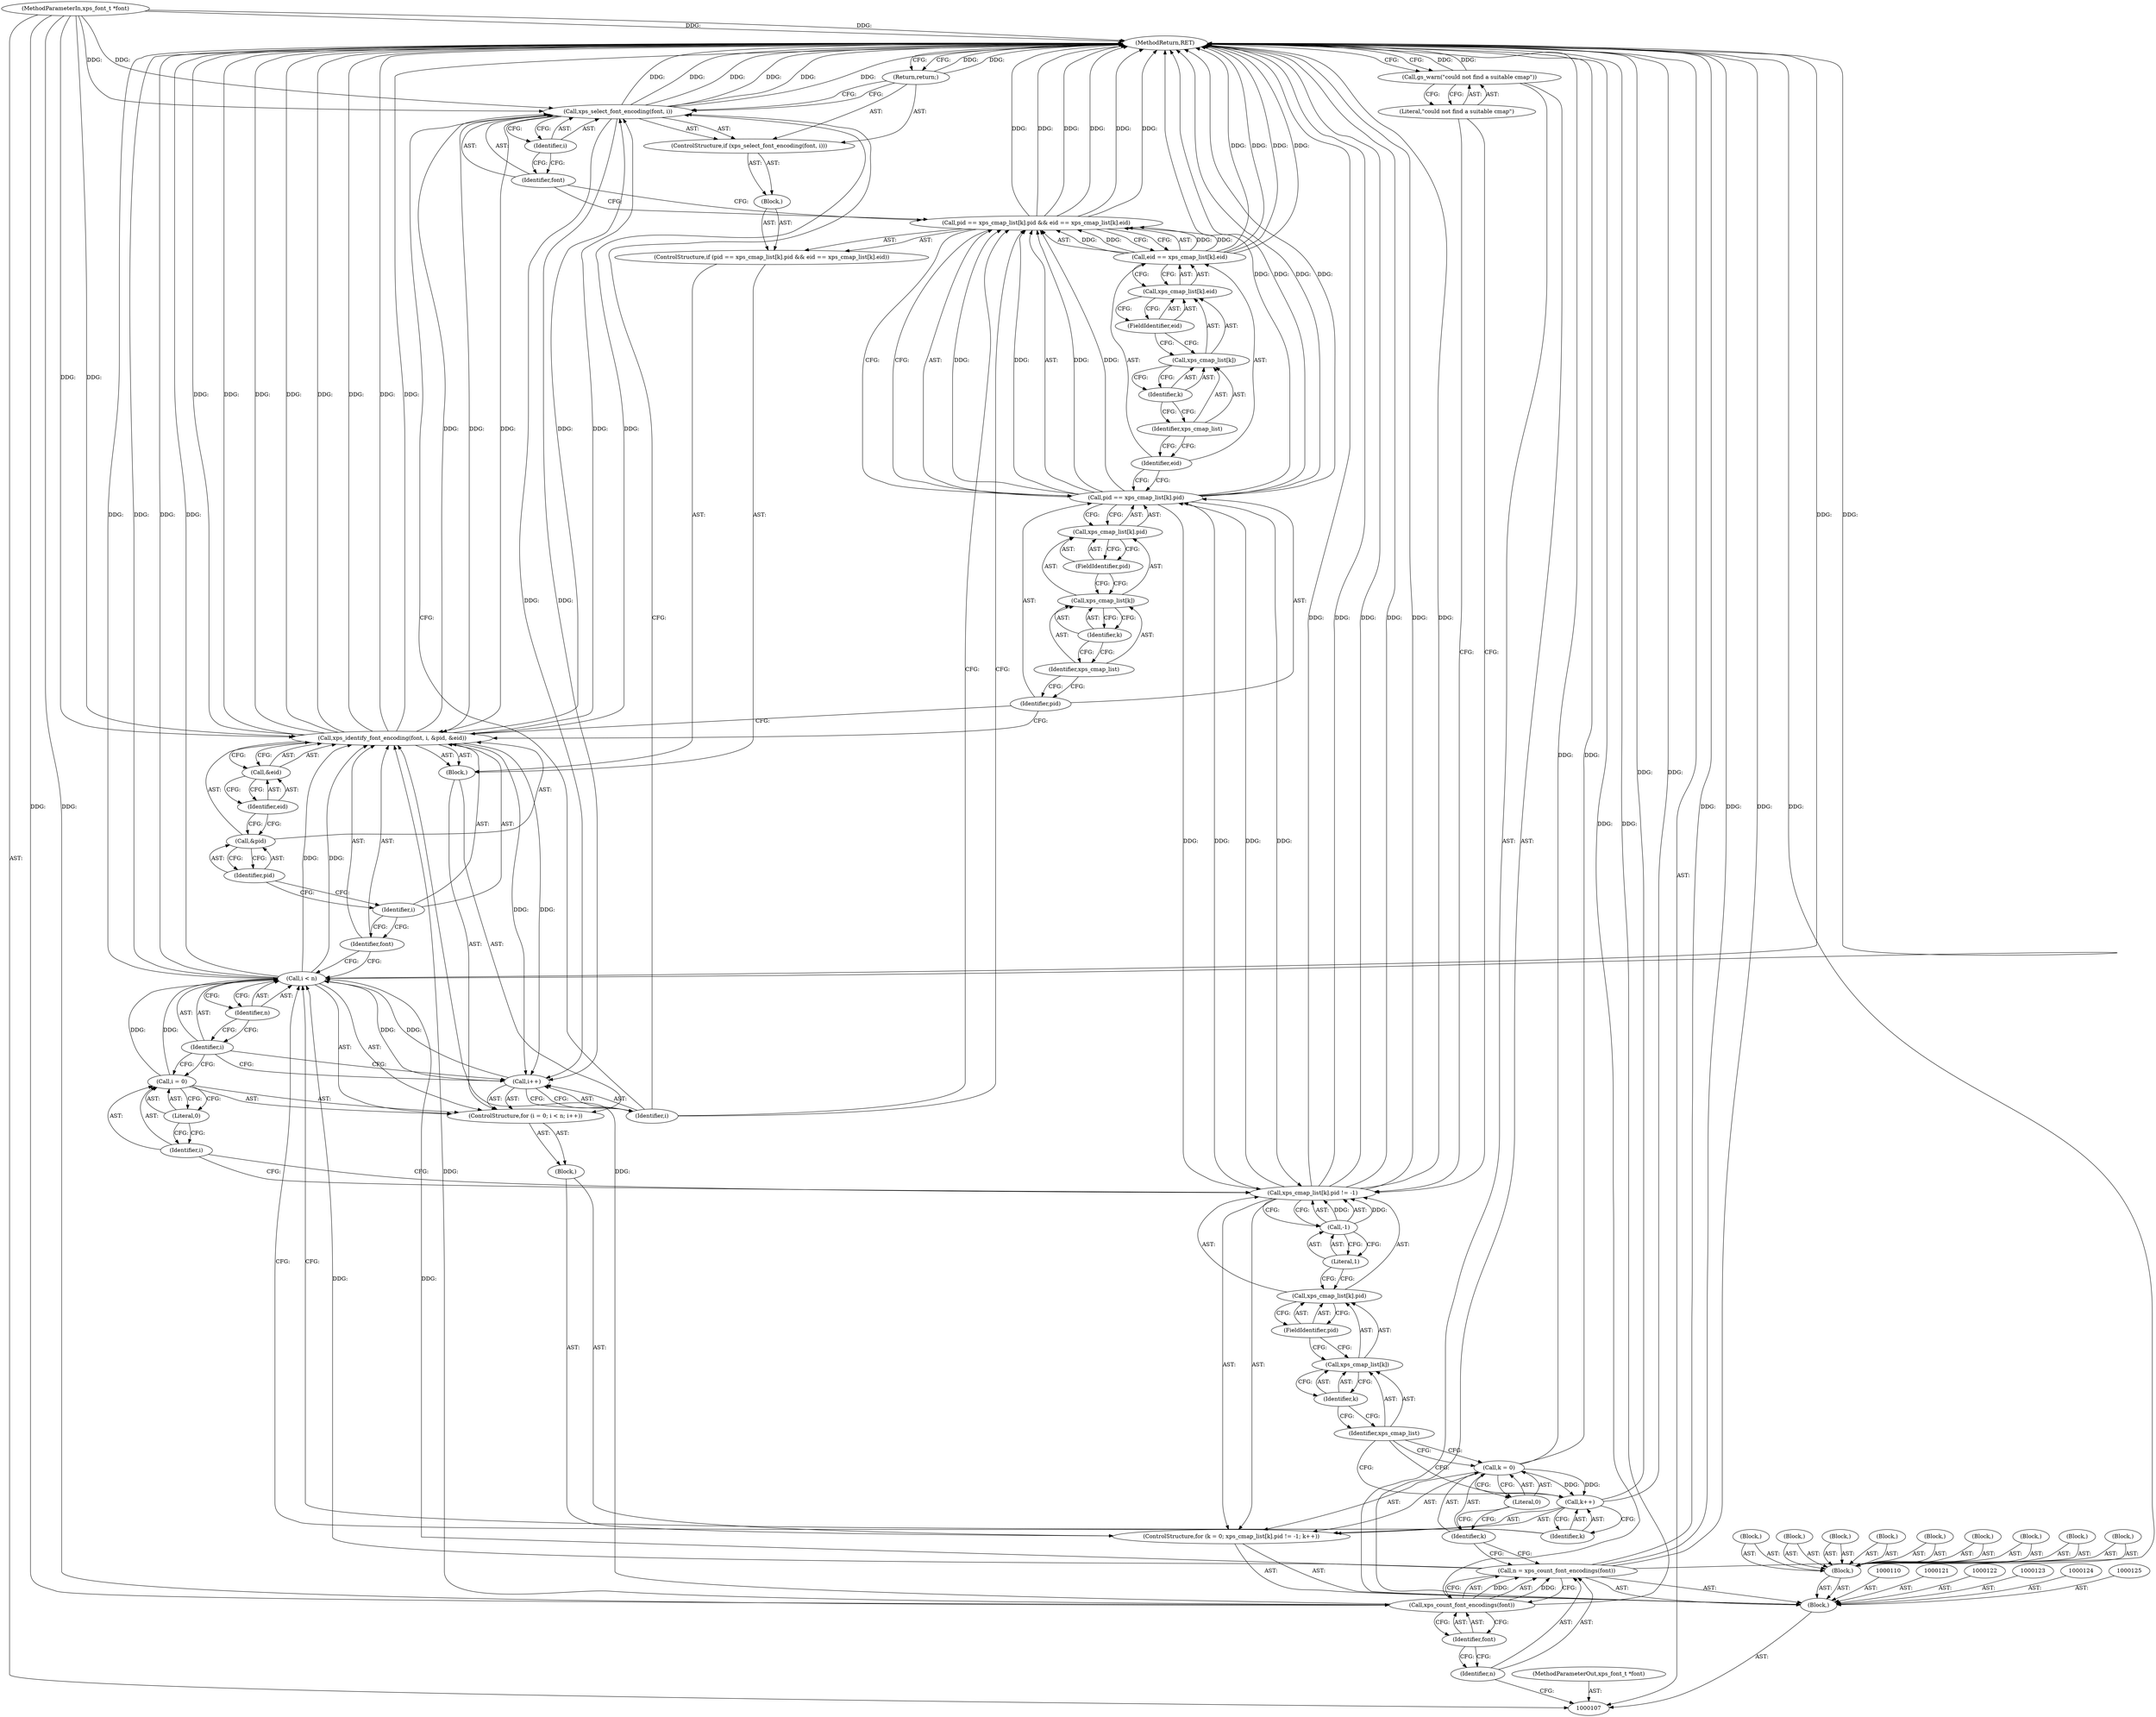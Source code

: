 digraph "0_ghostscript_3ee55637480d5e319a5de0481b01c3346855cbc9_0" {
"1000186" [label="(MethodReturn,RET)"];
"1000108" [label="(MethodParameterIn,xps_font_t *font)"];
"1000260" [label="(MethodParameterOut,xps_font_t *font)"];
"1000117" [label="(Block,)"];
"1000118" [label="(Block,)"];
"1000119" [label="(Block,)"];
"1000120" [label="(Block,)"];
"1000129" [label="(Identifier,font)"];
"1000126" [label="(Call,n = xps_count_font_encodings(font))"];
"1000127" [label="(Identifier,n)"];
"1000128" [label="(Call,xps_count_font_encodings(font))"];
"1000133" [label="(Literal,0)"];
"1000134" [label="(Call,xps_cmap_list[k].pid != -1)"];
"1000135" [label="(Call,xps_cmap_list[k].pid)"];
"1000136" [label="(Call,xps_cmap_list[k])"];
"1000137" [label="(Identifier,xps_cmap_list)"];
"1000138" [label="(Identifier,k)"];
"1000139" [label="(FieldIdentifier,pid)"];
"1000130" [label="(ControlStructure,for (k = 0; xps_cmap_list[k].pid != -1; k++))"];
"1000140" [label="(Call,-1)"];
"1000141" [label="(Literal,1)"];
"1000142" [label="(Call,k++)"];
"1000143" [label="(Identifier,k)"];
"1000131" [label="(Call,k = 0)"];
"1000132" [label="(Identifier,k)"];
"1000109" [label="(Block,)"];
"1000144" [label="(Block,)"];
"1000146" [label="(Call,i = 0)"];
"1000147" [label="(Identifier,i)"];
"1000148" [label="(Literal,0)"];
"1000149" [label="(Call,i < n)"];
"1000150" [label="(Identifier,i)"];
"1000151" [label="(Identifier,n)"];
"1000152" [label="(Call,i++)"];
"1000153" [label="(Identifier,i)"];
"1000145" [label="(ControlStructure,for (i = 0; i < n; i++))"];
"1000154" [label="(Block,)"];
"1000155" [label="(Call,xps_identify_font_encoding(font, i, &pid, &eid))"];
"1000156" [label="(Identifier,font)"];
"1000157" [label="(Identifier,i)"];
"1000158" [label="(Call,&pid)"];
"1000159" [label="(Identifier,pid)"];
"1000160" [label="(Call,&eid)"];
"1000161" [label="(Identifier,eid)"];
"1000162" [label="(ControlStructure,if (pid == xps_cmap_list[k].pid && eid == xps_cmap_list[k].eid))"];
"1000163" [label="(Call,pid == xps_cmap_list[k].pid && eid == xps_cmap_list[k].eid)"];
"1000164" [label="(Call,pid == xps_cmap_list[k].pid)"];
"1000165" [label="(Identifier,pid)"];
"1000166" [label="(Call,xps_cmap_list[k].pid)"];
"1000167" [label="(Call,xps_cmap_list[k])"];
"1000168" [label="(Identifier,xps_cmap_list)"];
"1000169" [label="(Identifier,k)"];
"1000170" [label="(FieldIdentifier,pid)"];
"1000171" [label="(Call,eid == xps_cmap_list[k].eid)"];
"1000172" [label="(Identifier,eid)"];
"1000173" [label="(Call,xps_cmap_list[k].eid)"];
"1000174" [label="(Call,xps_cmap_list[k])"];
"1000175" [label="(Identifier,xps_cmap_list)"];
"1000176" [label="(Identifier,k)"];
"1000177" [label="(FieldIdentifier,eid)"];
"1000178" [label="(Block,)"];
"1000179" [label="(ControlStructure,if (xps_select_font_encoding(font, i)))"];
"1000180" [label="(Call,xps_select_font_encoding(font, i))"];
"1000181" [label="(Identifier,font)"];
"1000182" [label="(Identifier,i)"];
"1000183" [label="(Return,return;)"];
"1000185" [label="(Literal,\"could not find a suitable cmap\")"];
"1000184" [label="(Call,gs_warn(\"could not find a suitable cmap\"))"];
"1000111" [label="(Block,)"];
"1000112" [label="(Block,)"];
"1000113" [label="(Block,)"];
"1000114" [label="(Block,)"];
"1000115" [label="(Block,)"];
"1000116" [label="(Block,)"];
"1000186" -> "1000107"  [label="AST: "];
"1000186" -> "1000183"  [label="CFG: "];
"1000186" -> "1000184"  [label="CFG: "];
"1000183" -> "1000186"  [label="DDG: "];
"1000180" -> "1000186"  [label="DDG: "];
"1000180" -> "1000186"  [label="DDG: "];
"1000180" -> "1000186"  [label="DDG: "];
"1000108" -> "1000186"  [label="DDG: "];
"1000149" -> "1000186"  [label="DDG: "];
"1000149" -> "1000186"  [label="DDG: "];
"1000149" -> "1000186"  [label="DDG: "];
"1000155" -> "1000186"  [label="DDG: "];
"1000155" -> "1000186"  [label="DDG: "];
"1000155" -> "1000186"  [label="DDG: "];
"1000155" -> "1000186"  [label="DDG: "];
"1000131" -> "1000186"  [label="DDG: "];
"1000126" -> "1000186"  [label="DDG: "];
"1000126" -> "1000186"  [label="DDG: "];
"1000163" -> "1000186"  [label="DDG: "];
"1000163" -> "1000186"  [label="DDG: "];
"1000163" -> "1000186"  [label="DDG: "];
"1000171" -> "1000186"  [label="DDG: "];
"1000171" -> "1000186"  [label="DDG: "];
"1000164" -> "1000186"  [label="DDG: "];
"1000164" -> "1000186"  [label="DDG: "];
"1000134" -> "1000186"  [label="DDG: "];
"1000134" -> "1000186"  [label="DDG: "];
"1000134" -> "1000186"  [label="DDG: "];
"1000184" -> "1000186"  [label="DDG: "];
"1000128" -> "1000186"  [label="DDG: "];
"1000142" -> "1000186"  [label="DDG: "];
"1000108" -> "1000107"  [label="AST: "];
"1000108" -> "1000186"  [label="DDG: "];
"1000108" -> "1000128"  [label="DDG: "];
"1000108" -> "1000155"  [label="DDG: "];
"1000108" -> "1000180"  [label="DDG: "];
"1000260" -> "1000107"  [label="AST: "];
"1000117" -> "1000111"  [label="AST: "];
"1000118" -> "1000111"  [label="AST: "];
"1000119" -> "1000111"  [label="AST: "];
"1000120" -> "1000111"  [label="AST: "];
"1000129" -> "1000128"  [label="AST: "];
"1000129" -> "1000127"  [label="CFG: "];
"1000128" -> "1000129"  [label="CFG: "];
"1000126" -> "1000109"  [label="AST: "];
"1000126" -> "1000128"  [label="CFG: "];
"1000127" -> "1000126"  [label="AST: "];
"1000128" -> "1000126"  [label="AST: "];
"1000132" -> "1000126"  [label="CFG: "];
"1000126" -> "1000186"  [label="DDG: "];
"1000126" -> "1000186"  [label="DDG: "];
"1000128" -> "1000126"  [label="DDG: "];
"1000126" -> "1000149"  [label="DDG: "];
"1000127" -> "1000126"  [label="AST: "];
"1000127" -> "1000107"  [label="CFG: "];
"1000129" -> "1000127"  [label="CFG: "];
"1000128" -> "1000126"  [label="AST: "];
"1000128" -> "1000129"  [label="CFG: "];
"1000129" -> "1000128"  [label="AST: "];
"1000126" -> "1000128"  [label="CFG: "];
"1000128" -> "1000186"  [label="DDG: "];
"1000128" -> "1000126"  [label="DDG: "];
"1000108" -> "1000128"  [label="DDG: "];
"1000128" -> "1000155"  [label="DDG: "];
"1000133" -> "1000131"  [label="AST: "];
"1000133" -> "1000132"  [label="CFG: "];
"1000131" -> "1000133"  [label="CFG: "];
"1000134" -> "1000130"  [label="AST: "];
"1000134" -> "1000140"  [label="CFG: "];
"1000135" -> "1000134"  [label="AST: "];
"1000140" -> "1000134"  [label="AST: "];
"1000147" -> "1000134"  [label="CFG: "];
"1000185" -> "1000134"  [label="CFG: "];
"1000134" -> "1000186"  [label="DDG: "];
"1000134" -> "1000186"  [label="DDG: "];
"1000134" -> "1000186"  [label="DDG: "];
"1000164" -> "1000134"  [label="DDG: "];
"1000140" -> "1000134"  [label="DDG: "];
"1000134" -> "1000164"  [label="DDG: "];
"1000135" -> "1000134"  [label="AST: "];
"1000135" -> "1000139"  [label="CFG: "];
"1000136" -> "1000135"  [label="AST: "];
"1000139" -> "1000135"  [label="AST: "];
"1000141" -> "1000135"  [label="CFG: "];
"1000136" -> "1000135"  [label="AST: "];
"1000136" -> "1000138"  [label="CFG: "];
"1000137" -> "1000136"  [label="AST: "];
"1000138" -> "1000136"  [label="AST: "];
"1000139" -> "1000136"  [label="CFG: "];
"1000137" -> "1000136"  [label="AST: "];
"1000137" -> "1000131"  [label="CFG: "];
"1000137" -> "1000142"  [label="CFG: "];
"1000138" -> "1000137"  [label="CFG: "];
"1000138" -> "1000136"  [label="AST: "];
"1000138" -> "1000137"  [label="CFG: "];
"1000136" -> "1000138"  [label="CFG: "];
"1000139" -> "1000135"  [label="AST: "];
"1000139" -> "1000136"  [label="CFG: "];
"1000135" -> "1000139"  [label="CFG: "];
"1000130" -> "1000109"  [label="AST: "];
"1000131" -> "1000130"  [label="AST: "];
"1000134" -> "1000130"  [label="AST: "];
"1000142" -> "1000130"  [label="AST: "];
"1000144" -> "1000130"  [label="AST: "];
"1000140" -> "1000134"  [label="AST: "];
"1000140" -> "1000141"  [label="CFG: "];
"1000141" -> "1000140"  [label="AST: "];
"1000134" -> "1000140"  [label="CFG: "];
"1000140" -> "1000134"  [label="DDG: "];
"1000141" -> "1000140"  [label="AST: "];
"1000141" -> "1000135"  [label="CFG: "];
"1000140" -> "1000141"  [label="CFG: "];
"1000142" -> "1000130"  [label="AST: "];
"1000142" -> "1000143"  [label="CFG: "];
"1000143" -> "1000142"  [label="AST: "];
"1000137" -> "1000142"  [label="CFG: "];
"1000142" -> "1000186"  [label="DDG: "];
"1000131" -> "1000142"  [label="DDG: "];
"1000143" -> "1000142"  [label="AST: "];
"1000143" -> "1000149"  [label="CFG: "];
"1000142" -> "1000143"  [label="CFG: "];
"1000131" -> "1000130"  [label="AST: "];
"1000131" -> "1000133"  [label="CFG: "];
"1000132" -> "1000131"  [label="AST: "];
"1000133" -> "1000131"  [label="AST: "];
"1000137" -> "1000131"  [label="CFG: "];
"1000131" -> "1000186"  [label="DDG: "];
"1000131" -> "1000142"  [label="DDG: "];
"1000132" -> "1000131"  [label="AST: "];
"1000132" -> "1000126"  [label="CFG: "];
"1000133" -> "1000132"  [label="CFG: "];
"1000109" -> "1000107"  [label="AST: "];
"1000110" -> "1000109"  [label="AST: "];
"1000111" -> "1000109"  [label="AST: "];
"1000121" -> "1000109"  [label="AST: "];
"1000122" -> "1000109"  [label="AST: "];
"1000123" -> "1000109"  [label="AST: "];
"1000124" -> "1000109"  [label="AST: "];
"1000125" -> "1000109"  [label="AST: "];
"1000126" -> "1000109"  [label="AST: "];
"1000130" -> "1000109"  [label="AST: "];
"1000184" -> "1000109"  [label="AST: "];
"1000144" -> "1000130"  [label="AST: "];
"1000145" -> "1000144"  [label="AST: "];
"1000146" -> "1000145"  [label="AST: "];
"1000146" -> "1000148"  [label="CFG: "];
"1000147" -> "1000146"  [label="AST: "];
"1000148" -> "1000146"  [label="AST: "];
"1000150" -> "1000146"  [label="CFG: "];
"1000146" -> "1000149"  [label="DDG: "];
"1000147" -> "1000146"  [label="AST: "];
"1000147" -> "1000134"  [label="CFG: "];
"1000148" -> "1000147"  [label="CFG: "];
"1000148" -> "1000146"  [label="AST: "];
"1000148" -> "1000147"  [label="CFG: "];
"1000146" -> "1000148"  [label="CFG: "];
"1000149" -> "1000145"  [label="AST: "];
"1000149" -> "1000151"  [label="CFG: "];
"1000150" -> "1000149"  [label="AST: "];
"1000151" -> "1000149"  [label="AST: "];
"1000156" -> "1000149"  [label="CFG: "];
"1000143" -> "1000149"  [label="CFG: "];
"1000149" -> "1000186"  [label="DDG: "];
"1000149" -> "1000186"  [label="DDG: "];
"1000149" -> "1000186"  [label="DDG: "];
"1000152" -> "1000149"  [label="DDG: "];
"1000146" -> "1000149"  [label="DDG: "];
"1000126" -> "1000149"  [label="DDG: "];
"1000149" -> "1000155"  [label="DDG: "];
"1000150" -> "1000149"  [label="AST: "];
"1000150" -> "1000146"  [label="CFG: "];
"1000150" -> "1000152"  [label="CFG: "];
"1000151" -> "1000150"  [label="CFG: "];
"1000151" -> "1000149"  [label="AST: "];
"1000151" -> "1000150"  [label="CFG: "];
"1000149" -> "1000151"  [label="CFG: "];
"1000152" -> "1000145"  [label="AST: "];
"1000152" -> "1000153"  [label="CFG: "];
"1000153" -> "1000152"  [label="AST: "];
"1000150" -> "1000152"  [label="CFG: "];
"1000152" -> "1000149"  [label="DDG: "];
"1000180" -> "1000152"  [label="DDG: "];
"1000155" -> "1000152"  [label="DDG: "];
"1000153" -> "1000152"  [label="AST: "];
"1000153" -> "1000180"  [label="CFG: "];
"1000153" -> "1000163"  [label="CFG: "];
"1000152" -> "1000153"  [label="CFG: "];
"1000145" -> "1000144"  [label="AST: "];
"1000146" -> "1000145"  [label="AST: "];
"1000149" -> "1000145"  [label="AST: "];
"1000152" -> "1000145"  [label="AST: "];
"1000154" -> "1000145"  [label="AST: "];
"1000154" -> "1000145"  [label="AST: "];
"1000155" -> "1000154"  [label="AST: "];
"1000162" -> "1000154"  [label="AST: "];
"1000155" -> "1000154"  [label="AST: "];
"1000155" -> "1000160"  [label="CFG: "];
"1000156" -> "1000155"  [label="AST: "];
"1000157" -> "1000155"  [label="AST: "];
"1000158" -> "1000155"  [label="AST: "];
"1000160" -> "1000155"  [label="AST: "];
"1000165" -> "1000155"  [label="CFG: "];
"1000155" -> "1000186"  [label="DDG: "];
"1000155" -> "1000186"  [label="DDG: "];
"1000155" -> "1000186"  [label="DDG: "];
"1000155" -> "1000186"  [label="DDG: "];
"1000155" -> "1000152"  [label="DDG: "];
"1000128" -> "1000155"  [label="DDG: "];
"1000180" -> "1000155"  [label="DDG: "];
"1000108" -> "1000155"  [label="DDG: "];
"1000149" -> "1000155"  [label="DDG: "];
"1000155" -> "1000180"  [label="DDG: "];
"1000155" -> "1000180"  [label="DDG: "];
"1000156" -> "1000155"  [label="AST: "];
"1000156" -> "1000149"  [label="CFG: "];
"1000157" -> "1000156"  [label="CFG: "];
"1000157" -> "1000155"  [label="AST: "];
"1000157" -> "1000156"  [label="CFG: "];
"1000159" -> "1000157"  [label="CFG: "];
"1000158" -> "1000155"  [label="AST: "];
"1000158" -> "1000159"  [label="CFG: "];
"1000159" -> "1000158"  [label="AST: "];
"1000161" -> "1000158"  [label="CFG: "];
"1000159" -> "1000158"  [label="AST: "];
"1000159" -> "1000157"  [label="CFG: "];
"1000158" -> "1000159"  [label="CFG: "];
"1000160" -> "1000155"  [label="AST: "];
"1000160" -> "1000161"  [label="CFG: "];
"1000161" -> "1000160"  [label="AST: "];
"1000155" -> "1000160"  [label="CFG: "];
"1000161" -> "1000160"  [label="AST: "];
"1000161" -> "1000158"  [label="CFG: "];
"1000160" -> "1000161"  [label="CFG: "];
"1000162" -> "1000154"  [label="AST: "];
"1000163" -> "1000162"  [label="AST: "];
"1000178" -> "1000162"  [label="AST: "];
"1000163" -> "1000162"  [label="AST: "];
"1000163" -> "1000164"  [label="CFG: "];
"1000163" -> "1000171"  [label="CFG: "];
"1000164" -> "1000163"  [label="AST: "];
"1000171" -> "1000163"  [label="AST: "];
"1000181" -> "1000163"  [label="CFG: "];
"1000153" -> "1000163"  [label="CFG: "];
"1000163" -> "1000186"  [label="DDG: "];
"1000163" -> "1000186"  [label="DDG: "];
"1000163" -> "1000186"  [label="DDG: "];
"1000164" -> "1000163"  [label="DDG: "];
"1000164" -> "1000163"  [label="DDG: "];
"1000171" -> "1000163"  [label="DDG: "];
"1000171" -> "1000163"  [label="DDG: "];
"1000164" -> "1000163"  [label="AST: "];
"1000164" -> "1000166"  [label="CFG: "];
"1000165" -> "1000164"  [label="AST: "];
"1000166" -> "1000164"  [label="AST: "];
"1000172" -> "1000164"  [label="CFG: "];
"1000163" -> "1000164"  [label="CFG: "];
"1000164" -> "1000186"  [label="DDG: "];
"1000164" -> "1000186"  [label="DDG: "];
"1000164" -> "1000134"  [label="DDG: "];
"1000164" -> "1000163"  [label="DDG: "];
"1000164" -> "1000163"  [label="DDG: "];
"1000134" -> "1000164"  [label="DDG: "];
"1000165" -> "1000164"  [label="AST: "];
"1000165" -> "1000155"  [label="CFG: "];
"1000168" -> "1000165"  [label="CFG: "];
"1000166" -> "1000164"  [label="AST: "];
"1000166" -> "1000170"  [label="CFG: "];
"1000167" -> "1000166"  [label="AST: "];
"1000170" -> "1000166"  [label="AST: "];
"1000164" -> "1000166"  [label="CFG: "];
"1000167" -> "1000166"  [label="AST: "];
"1000167" -> "1000169"  [label="CFG: "];
"1000168" -> "1000167"  [label="AST: "];
"1000169" -> "1000167"  [label="AST: "];
"1000170" -> "1000167"  [label="CFG: "];
"1000168" -> "1000167"  [label="AST: "];
"1000168" -> "1000165"  [label="CFG: "];
"1000169" -> "1000168"  [label="CFG: "];
"1000169" -> "1000167"  [label="AST: "];
"1000169" -> "1000168"  [label="CFG: "];
"1000167" -> "1000169"  [label="CFG: "];
"1000170" -> "1000166"  [label="AST: "];
"1000170" -> "1000167"  [label="CFG: "];
"1000166" -> "1000170"  [label="CFG: "];
"1000171" -> "1000163"  [label="AST: "];
"1000171" -> "1000173"  [label="CFG: "];
"1000172" -> "1000171"  [label="AST: "];
"1000173" -> "1000171"  [label="AST: "];
"1000163" -> "1000171"  [label="CFG: "];
"1000171" -> "1000186"  [label="DDG: "];
"1000171" -> "1000186"  [label="DDG: "];
"1000171" -> "1000163"  [label="DDG: "];
"1000171" -> "1000163"  [label="DDG: "];
"1000172" -> "1000171"  [label="AST: "];
"1000172" -> "1000164"  [label="CFG: "];
"1000175" -> "1000172"  [label="CFG: "];
"1000173" -> "1000171"  [label="AST: "];
"1000173" -> "1000177"  [label="CFG: "];
"1000174" -> "1000173"  [label="AST: "];
"1000177" -> "1000173"  [label="AST: "];
"1000171" -> "1000173"  [label="CFG: "];
"1000174" -> "1000173"  [label="AST: "];
"1000174" -> "1000176"  [label="CFG: "];
"1000175" -> "1000174"  [label="AST: "];
"1000176" -> "1000174"  [label="AST: "];
"1000177" -> "1000174"  [label="CFG: "];
"1000175" -> "1000174"  [label="AST: "];
"1000175" -> "1000172"  [label="CFG: "];
"1000176" -> "1000175"  [label="CFG: "];
"1000176" -> "1000174"  [label="AST: "];
"1000176" -> "1000175"  [label="CFG: "];
"1000174" -> "1000176"  [label="CFG: "];
"1000177" -> "1000173"  [label="AST: "];
"1000177" -> "1000174"  [label="CFG: "];
"1000173" -> "1000177"  [label="CFG: "];
"1000178" -> "1000162"  [label="AST: "];
"1000179" -> "1000178"  [label="AST: "];
"1000179" -> "1000178"  [label="AST: "];
"1000180" -> "1000179"  [label="AST: "];
"1000183" -> "1000179"  [label="AST: "];
"1000180" -> "1000179"  [label="AST: "];
"1000180" -> "1000182"  [label="CFG: "];
"1000181" -> "1000180"  [label="AST: "];
"1000182" -> "1000180"  [label="AST: "];
"1000183" -> "1000180"  [label="CFG: "];
"1000153" -> "1000180"  [label="CFG: "];
"1000180" -> "1000186"  [label="DDG: "];
"1000180" -> "1000186"  [label="DDG: "];
"1000180" -> "1000186"  [label="DDG: "];
"1000180" -> "1000152"  [label="DDG: "];
"1000180" -> "1000155"  [label="DDG: "];
"1000155" -> "1000180"  [label="DDG: "];
"1000155" -> "1000180"  [label="DDG: "];
"1000108" -> "1000180"  [label="DDG: "];
"1000181" -> "1000180"  [label="AST: "];
"1000181" -> "1000163"  [label="CFG: "];
"1000182" -> "1000181"  [label="CFG: "];
"1000182" -> "1000180"  [label="AST: "];
"1000182" -> "1000181"  [label="CFG: "];
"1000180" -> "1000182"  [label="CFG: "];
"1000183" -> "1000179"  [label="AST: "];
"1000183" -> "1000180"  [label="CFG: "];
"1000186" -> "1000183"  [label="CFG: "];
"1000183" -> "1000186"  [label="DDG: "];
"1000185" -> "1000184"  [label="AST: "];
"1000185" -> "1000134"  [label="CFG: "];
"1000184" -> "1000185"  [label="CFG: "];
"1000184" -> "1000109"  [label="AST: "];
"1000184" -> "1000185"  [label="CFG: "];
"1000185" -> "1000184"  [label="AST: "];
"1000186" -> "1000184"  [label="CFG: "];
"1000184" -> "1000186"  [label="DDG: "];
"1000111" -> "1000109"  [label="AST: "];
"1000112" -> "1000111"  [label="AST: "];
"1000113" -> "1000111"  [label="AST: "];
"1000114" -> "1000111"  [label="AST: "];
"1000115" -> "1000111"  [label="AST: "];
"1000116" -> "1000111"  [label="AST: "];
"1000117" -> "1000111"  [label="AST: "];
"1000118" -> "1000111"  [label="AST: "];
"1000119" -> "1000111"  [label="AST: "];
"1000120" -> "1000111"  [label="AST: "];
"1000112" -> "1000111"  [label="AST: "];
"1000113" -> "1000111"  [label="AST: "];
"1000114" -> "1000111"  [label="AST: "];
"1000115" -> "1000111"  [label="AST: "];
"1000116" -> "1000111"  [label="AST: "];
}
